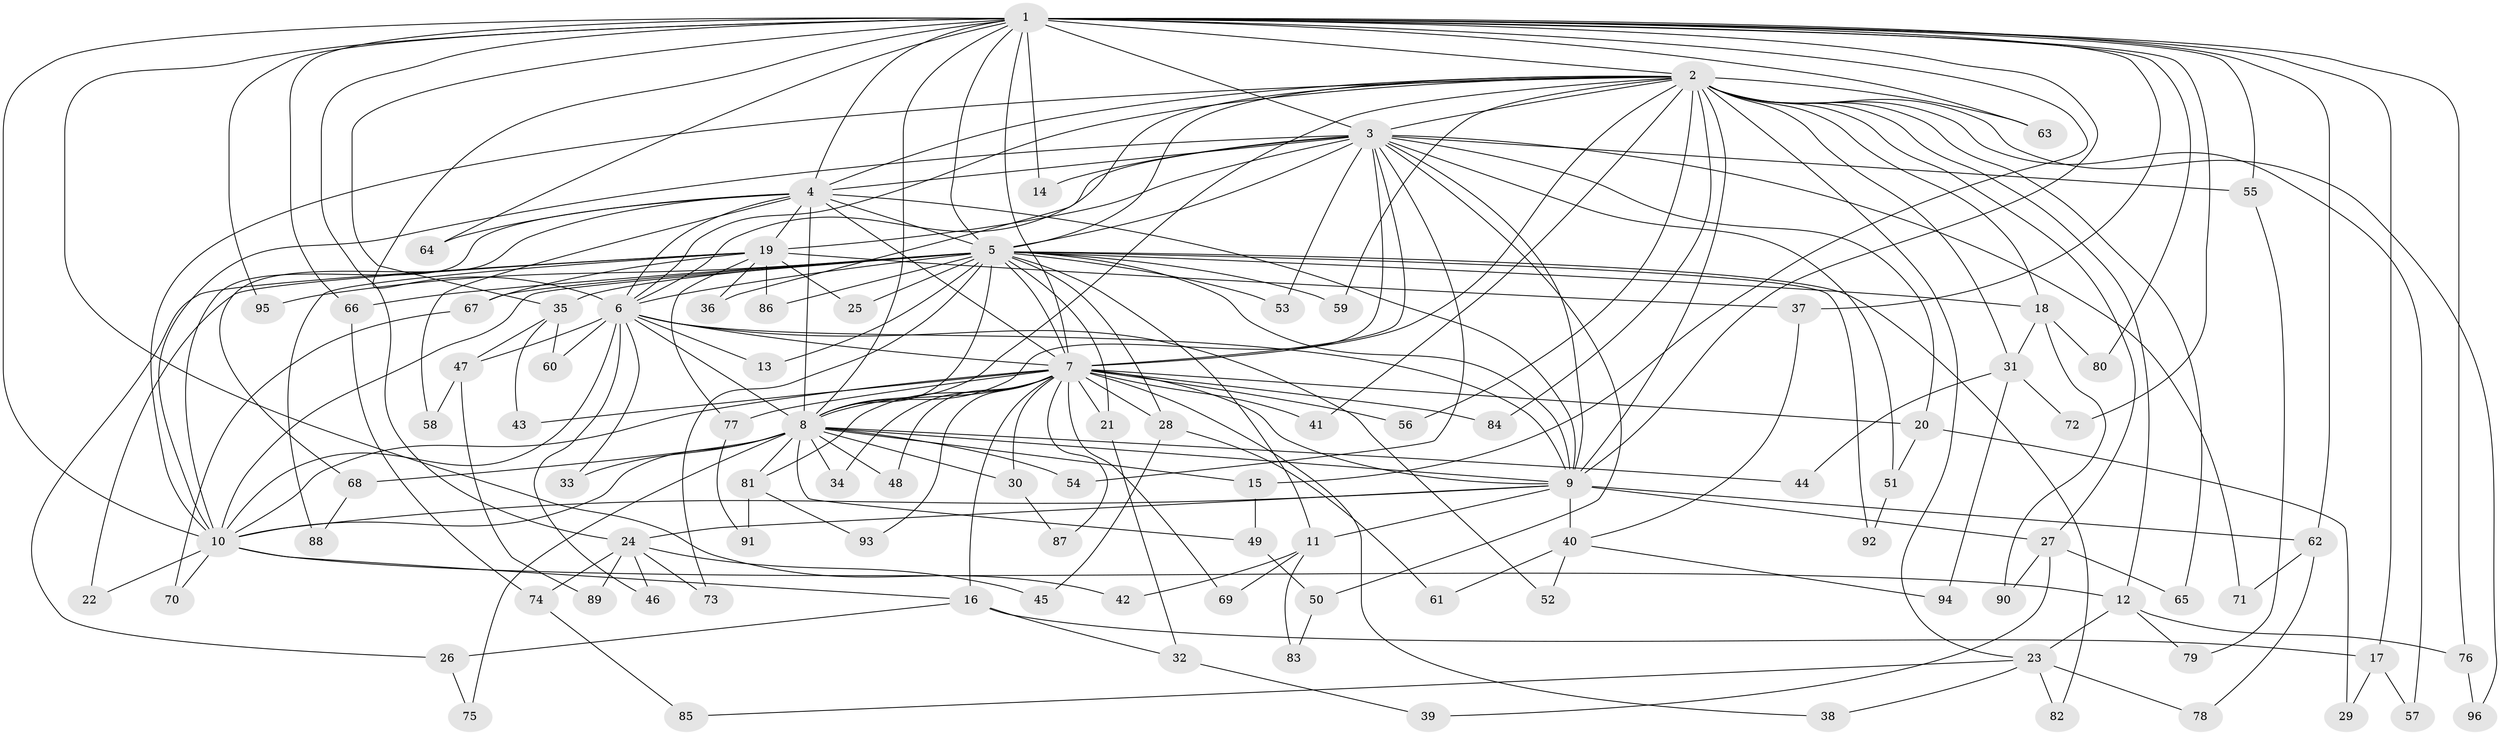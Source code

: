 // Generated by graph-tools (version 1.1) at 2025/49/03/09/25 03:49:30]
// undirected, 96 vertices, 217 edges
graph export_dot {
graph [start="1"]
  node [color=gray90,style=filled];
  1;
  2;
  3;
  4;
  5;
  6;
  7;
  8;
  9;
  10;
  11;
  12;
  13;
  14;
  15;
  16;
  17;
  18;
  19;
  20;
  21;
  22;
  23;
  24;
  25;
  26;
  27;
  28;
  29;
  30;
  31;
  32;
  33;
  34;
  35;
  36;
  37;
  38;
  39;
  40;
  41;
  42;
  43;
  44;
  45;
  46;
  47;
  48;
  49;
  50;
  51;
  52;
  53;
  54;
  55;
  56;
  57;
  58;
  59;
  60;
  61;
  62;
  63;
  64;
  65;
  66;
  67;
  68;
  69;
  70;
  71;
  72;
  73;
  74;
  75;
  76;
  77;
  78;
  79;
  80;
  81;
  82;
  83;
  84;
  85;
  86;
  87;
  88;
  89;
  90;
  91;
  92;
  93;
  94;
  95;
  96;
  1 -- 2;
  1 -- 3;
  1 -- 4;
  1 -- 5;
  1 -- 6;
  1 -- 7;
  1 -- 8;
  1 -- 9;
  1 -- 10;
  1 -- 14;
  1 -- 15;
  1 -- 17;
  1 -- 24;
  1 -- 35;
  1 -- 37;
  1 -- 42;
  1 -- 55;
  1 -- 62;
  1 -- 63;
  1 -- 64;
  1 -- 66;
  1 -- 72;
  1 -- 76;
  1 -- 80;
  1 -- 95;
  2 -- 3;
  2 -- 4;
  2 -- 5;
  2 -- 6;
  2 -- 7;
  2 -- 8;
  2 -- 9;
  2 -- 10;
  2 -- 12;
  2 -- 18;
  2 -- 23;
  2 -- 27;
  2 -- 31;
  2 -- 36;
  2 -- 41;
  2 -- 56;
  2 -- 57;
  2 -- 59;
  2 -- 63;
  2 -- 65;
  2 -- 84;
  2 -- 96;
  3 -- 4;
  3 -- 5;
  3 -- 6;
  3 -- 7;
  3 -- 8;
  3 -- 9;
  3 -- 10;
  3 -- 14;
  3 -- 19;
  3 -- 20;
  3 -- 50;
  3 -- 51;
  3 -- 53;
  3 -- 54;
  3 -- 55;
  3 -- 71;
  4 -- 5;
  4 -- 6;
  4 -- 7;
  4 -- 8;
  4 -- 9;
  4 -- 10;
  4 -- 19;
  4 -- 58;
  4 -- 64;
  4 -- 68;
  5 -- 6;
  5 -- 7;
  5 -- 8;
  5 -- 9;
  5 -- 10;
  5 -- 11;
  5 -- 13;
  5 -- 18;
  5 -- 21;
  5 -- 25;
  5 -- 28;
  5 -- 35;
  5 -- 53;
  5 -- 59;
  5 -- 66;
  5 -- 67;
  5 -- 73;
  5 -- 82;
  5 -- 86;
  5 -- 92;
  5 -- 95;
  6 -- 7;
  6 -- 8;
  6 -- 9;
  6 -- 10;
  6 -- 13;
  6 -- 33;
  6 -- 46;
  6 -- 47;
  6 -- 52;
  6 -- 60;
  7 -- 8;
  7 -- 9;
  7 -- 10;
  7 -- 16;
  7 -- 20;
  7 -- 21;
  7 -- 28;
  7 -- 30;
  7 -- 34;
  7 -- 38;
  7 -- 41;
  7 -- 43;
  7 -- 48;
  7 -- 56;
  7 -- 69;
  7 -- 77;
  7 -- 81;
  7 -- 84;
  7 -- 87;
  7 -- 93;
  8 -- 9;
  8 -- 10;
  8 -- 15;
  8 -- 30;
  8 -- 33;
  8 -- 34;
  8 -- 44;
  8 -- 48;
  8 -- 49;
  8 -- 54;
  8 -- 68;
  8 -- 75;
  8 -- 81;
  9 -- 10;
  9 -- 11;
  9 -- 24;
  9 -- 27;
  9 -- 40;
  9 -- 62;
  10 -- 12;
  10 -- 16;
  10 -- 22;
  10 -- 70;
  11 -- 42;
  11 -- 69;
  11 -- 83;
  12 -- 23;
  12 -- 76;
  12 -- 79;
  15 -- 49;
  16 -- 17;
  16 -- 26;
  16 -- 32;
  17 -- 29;
  17 -- 57;
  18 -- 31;
  18 -- 80;
  18 -- 90;
  19 -- 22;
  19 -- 25;
  19 -- 26;
  19 -- 36;
  19 -- 37;
  19 -- 67;
  19 -- 77;
  19 -- 86;
  19 -- 88;
  20 -- 29;
  20 -- 51;
  21 -- 32;
  23 -- 38;
  23 -- 78;
  23 -- 82;
  23 -- 85;
  24 -- 45;
  24 -- 46;
  24 -- 73;
  24 -- 74;
  24 -- 89;
  26 -- 75;
  27 -- 39;
  27 -- 65;
  27 -- 90;
  28 -- 45;
  28 -- 61;
  30 -- 87;
  31 -- 44;
  31 -- 72;
  31 -- 94;
  32 -- 39;
  35 -- 43;
  35 -- 47;
  35 -- 60;
  37 -- 40;
  40 -- 52;
  40 -- 61;
  40 -- 94;
  47 -- 58;
  47 -- 89;
  49 -- 50;
  50 -- 83;
  51 -- 92;
  55 -- 79;
  62 -- 71;
  62 -- 78;
  66 -- 74;
  67 -- 70;
  68 -- 88;
  74 -- 85;
  76 -- 96;
  77 -- 91;
  81 -- 91;
  81 -- 93;
}
